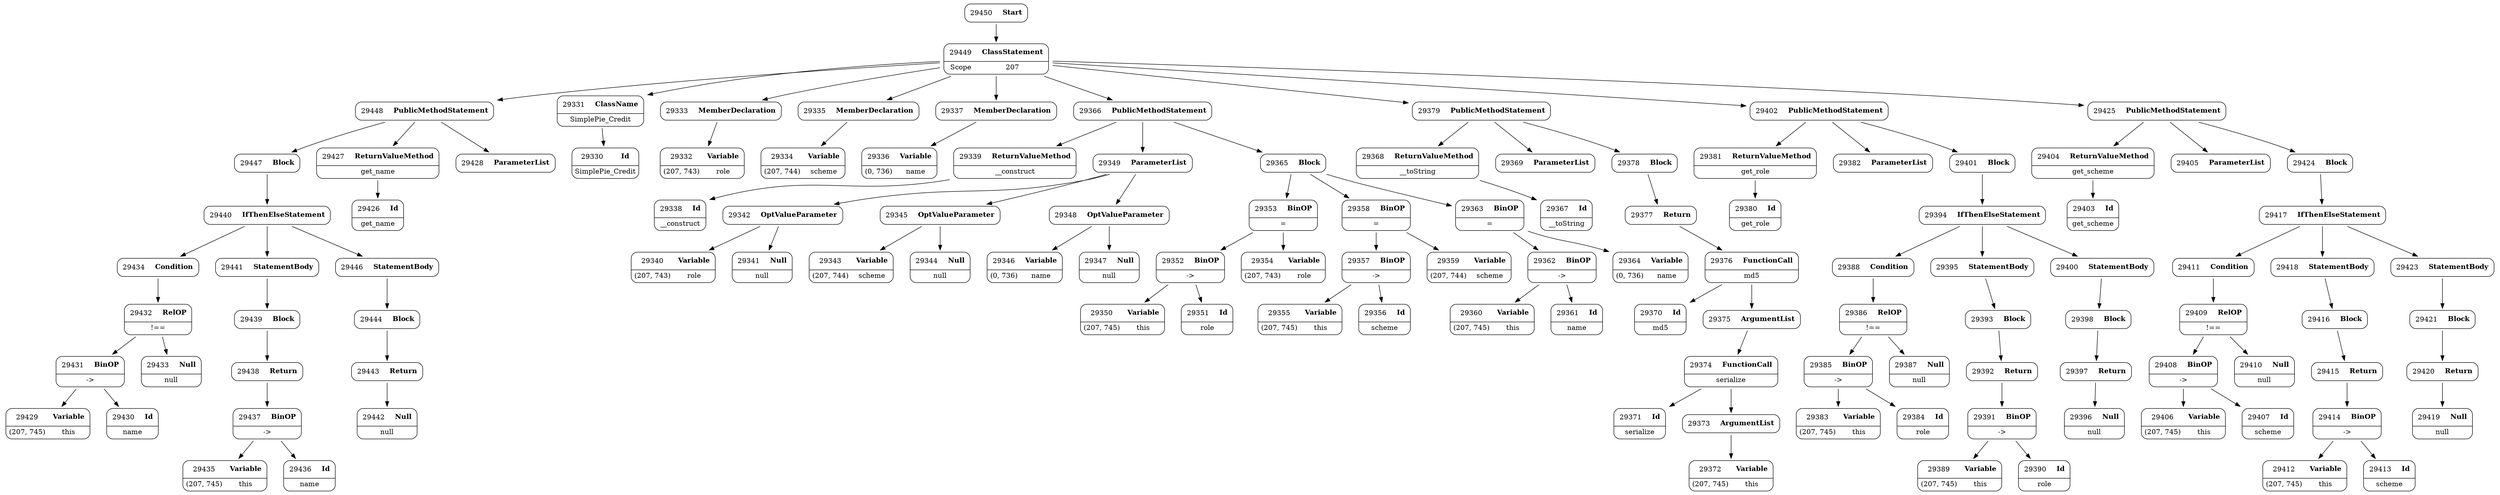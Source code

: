 digraph ast {
node [shape=none];
29440 [label=<<TABLE border='1' cellspacing='0' cellpadding='10' style='rounded' ><TR><TD border='0'>29440</TD><TD border='0'><B>IfThenElseStatement</B></TD></TR></TABLE>>];
29440 -> 29434 [weight=2];
29440 -> 29441 [weight=2];
29440 -> 29446 [weight=2];
29441 [label=<<TABLE border='1' cellspacing='0' cellpadding='10' style='rounded' ><TR><TD border='0'>29441</TD><TD border='0'><B>StatementBody</B></TD></TR></TABLE>>];
29441 -> 29439 [weight=2];
29442 [label=<<TABLE border='1' cellspacing='0' cellpadding='10' style='rounded' ><TR><TD border='0'>29442</TD><TD border='0'><B>Null</B></TD></TR><HR/><TR><TD border='0' cellpadding='5' colspan='2'>null</TD></TR></TABLE>>];
29443 [label=<<TABLE border='1' cellspacing='0' cellpadding='10' style='rounded' ><TR><TD border='0'>29443</TD><TD border='0'><B>Return</B></TD></TR></TABLE>>];
29443 -> 29442 [weight=2];
29444 [label=<<TABLE border='1' cellspacing='0' cellpadding='10' style='rounded' ><TR><TD border='0'>29444</TD><TD border='0'><B>Block</B></TD></TR></TABLE>>];
29444 -> 29443 [weight=2];
29446 [label=<<TABLE border='1' cellspacing='0' cellpadding='10' style='rounded' ><TR><TD border='0'>29446</TD><TD border='0'><B>StatementBody</B></TD></TR></TABLE>>];
29446 -> 29444 [weight=2];
29447 [label=<<TABLE border='1' cellspacing='0' cellpadding='10' style='rounded' ><TR><TD border='0'>29447</TD><TD border='0'><B>Block</B></TD></TR></TABLE>>];
29447 -> 29440 [weight=2];
29448 [label=<<TABLE border='1' cellspacing='0' cellpadding='10' style='rounded' ><TR><TD border='0'>29448</TD><TD border='0'><B>PublicMethodStatement</B></TD></TR></TABLE>>];
29448 -> 29427 [weight=2];
29448 -> 29428 [weight=2];
29448 -> 29447 [weight=2];
29449 [label=<<TABLE border='1' cellspacing='0' cellpadding='10' style='rounded' ><TR><TD border='0'>29449</TD><TD border='0'><B>ClassStatement</B></TD></TR><HR/><TR><TD border='0' cellpadding='5'>Scope</TD><TD border='0' cellpadding='5'>207</TD></TR></TABLE>>];
29449 -> 29331 [weight=2];
29449 -> 29333 [weight=2];
29449 -> 29335 [weight=2];
29449 -> 29337 [weight=2];
29449 -> 29366 [weight=2];
29449 -> 29379 [weight=2];
29449 -> 29402 [weight=2];
29449 -> 29425 [weight=2];
29449 -> 29448 [weight=2];
29450 [label=<<TABLE border='1' cellspacing='0' cellpadding='10' style='rounded' ><TR><TD border='0'>29450</TD><TD border='0'><B>Start</B></TD></TR></TABLE>>];
29450 -> 29449 [weight=2];
29330 [label=<<TABLE border='1' cellspacing='0' cellpadding='10' style='rounded' ><TR><TD border='0'>29330</TD><TD border='0'><B>Id</B></TD></TR><HR/><TR><TD border='0' cellpadding='5' colspan='2'>SimplePie_Credit</TD></TR></TABLE>>];
29331 [label=<<TABLE border='1' cellspacing='0' cellpadding='10' style='rounded' ><TR><TD border='0'>29331</TD><TD border='0'><B>ClassName</B></TD></TR><HR/><TR><TD border='0' cellpadding='5' colspan='2'>SimplePie_Credit</TD></TR></TABLE>>];
29331 -> 29330 [weight=2];
29332 [label=<<TABLE border='1' cellspacing='0' cellpadding='10' style='rounded' ><TR><TD border='0'>29332</TD><TD border='0'><B>Variable</B></TD></TR><HR/><TR><TD border='0' cellpadding='5'>(207, 743)</TD><TD border='0' cellpadding='5'>role</TD></TR></TABLE>>];
29333 [label=<<TABLE border='1' cellspacing='0' cellpadding='10' style='rounded' ><TR><TD border='0'>29333</TD><TD border='0'><B>MemberDeclaration</B></TD></TR></TABLE>>];
29333 -> 29332 [weight=2];
29334 [label=<<TABLE border='1' cellspacing='0' cellpadding='10' style='rounded' ><TR><TD border='0'>29334</TD><TD border='0'><B>Variable</B></TD></TR><HR/><TR><TD border='0' cellpadding='5'>(207, 744)</TD><TD border='0' cellpadding='5'>scheme</TD></TR></TABLE>>];
29335 [label=<<TABLE border='1' cellspacing='0' cellpadding='10' style='rounded' ><TR><TD border='0'>29335</TD><TD border='0'><B>MemberDeclaration</B></TD></TR></TABLE>>];
29335 -> 29334 [weight=2];
29336 [label=<<TABLE border='1' cellspacing='0' cellpadding='10' style='rounded' ><TR><TD border='0'>29336</TD><TD border='0'><B>Variable</B></TD></TR><HR/><TR><TD border='0' cellpadding='5'>(0, 736)</TD><TD border='0' cellpadding='5'>name</TD></TR></TABLE>>];
29337 [label=<<TABLE border='1' cellspacing='0' cellpadding='10' style='rounded' ><TR><TD border='0'>29337</TD><TD border='0'><B>MemberDeclaration</B></TD></TR></TABLE>>];
29337 -> 29336 [weight=2];
29338 [label=<<TABLE border='1' cellspacing='0' cellpadding='10' style='rounded' ><TR><TD border='0'>29338</TD><TD border='0'><B>Id</B></TD></TR><HR/><TR><TD border='0' cellpadding='5' colspan='2'>__construct</TD></TR></TABLE>>];
29339 [label=<<TABLE border='1' cellspacing='0' cellpadding='10' style='rounded' ><TR><TD border='0'>29339</TD><TD border='0'><B>ReturnValueMethod</B></TD></TR><HR/><TR><TD border='0' cellpadding='5' colspan='2'>__construct</TD></TR></TABLE>>];
29339 -> 29338 [weight=2];
29340 [label=<<TABLE border='1' cellspacing='0' cellpadding='10' style='rounded' ><TR><TD border='0'>29340</TD><TD border='0'><B>Variable</B></TD></TR><HR/><TR><TD border='0' cellpadding='5'>(207, 743)</TD><TD border='0' cellpadding='5'>role</TD></TR></TABLE>>];
29341 [label=<<TABLE border='1' cellspacing='0' cellpadding='10' style='rounded' ><TR><TD border='0'>29341</TD><TD border='0'><B>Null</B></TD></TR><HR/><TR><TD border='0' cellpadding='5' colspan='2'>null</TD></TR></TABLE>>];
29342 [label=<<TABLE border='1' cellspacing='0' cellpadding='10' style='rounded' ><TR><TD border='0'>29342</TD><TD border='0'><B>OptValueParameter</B></TD></TR></TABLE>>];
29342 -> 29340 [weight=2];
29342 -> 29341 [weight=2];
29343 [label=<<TABLE border='1' cellspacing='0' cellpadding='10' style='rounded' ><TR><TD border='0'>29343</TD><TD border='0'><B>Variable</B></TD></TR><HR/><TR><TD border='0' cellpadding='5'>(207, 744)</TD><TD border='0' cellpadding='5'>scheme</TD></TR></TABLE>>];
29344 [label=<<TABLE border='1' cellspacing='0' cellpadding='10' style='rounded' ><TR><TD border='0'>29344</TD><TD border='0'><B>Null</B></TD></TR><HR/><TR><TD border='0' cellpadding='5' colspan='2'>null</TD></TR></TABLE>>];
29345 [label=<<TABLE border='1' cellspacing='0' cellpadding='10' style='rounded' ><TR><TD border='0'>29345</TD><TD border='0'><B>OptValueParameter</B></TD></TR></TABLE>>];
29345 -> 29343 [weight=2];
29345 -> 29344 [weight=2];
29346 [label=<<TABLE border='1' cellspacing='0' cellpadding='10' style='rounded' ><TR><TD border='0'>29346</TD><TD border='0'><B>Variable</B></TD></TR><HR/><TR><TD border='0' cellpadding='5'>(0, 736)</TD><TD border='0' cellpadding='5'>name</TD></TR></TABLE>>];
29347 [label=<<TABLE border='1' cellspacing='0' cellpadding='10' style='rounded' ><TR><TD border='0'>29347</TD><TD border='0'><B>Null</B></TD></TR><HR/><TR><TD border='0' cellpadding='5' colspan='2'>null</TD></TR></TABLE>>];
29348 [label=<<TABLE border='1' cellspacing='0' cellpadding='10' style='rounded' ><TR><TD border='0'>29348</TD><TD border='0'><B>OptValueParameter</B></TD></TR></TABLE>>];
29348 -> 29346 [weight=2];
29348 -> 29347 [weight=2];
29349 [label=<<TABLE border='1' cellspacing='0' cellpadding='10' style='rounded' ><TR><TD border='0'>29349</TD><TD border='0'><B>ParameterList</B></TD></TR></TABLE>>];
29349 -> 29342 [weight=2];
29349 -> 29345 [weight=2];
29349 -> 29348 [weight=2];
29350 [label=<<TABLE border='1' cellspacing='0' cellpadding='10' style='rounded' ><TR><TD border='0'>29350</TD><TD border='0'><B>Variable</B></TD></TR><HR/><TR><TD border='0' cellpadding='5'>(207, 745)</TD><TD border='0' cellpadding='5'>this</TD></TR></TABLE>>];
29351 [label=<<TABLE border='1' cellspacing='0' cellpadding='10' style='rounded' ><TR><TD border='0'>29351</TD><TD border='0'><B>Id</B></TD></TR><HR/><TR><TD border='0' cellpadding='5' colspan='2'>role</TD></TR></TABLE>>];
29352 [label=<<TABLE border='1' cellspacing='0' cellpadding='10' style='rounded' ><TR><TD border='0'>29352</TD><TD border='0'><B>BinOP</B></TD></TR><HR/><TR><TD border='0' cellpadding='5' colspan='2'>-&gt;</TD></TR></TABLE>>];
29352 -> 29350 [weight=2];
29352 -> 29351 [weight=2];
29353 [label=<<TABLE border='1' cellspacing='0' cellpadding='10' style='rounded' ><TR><TD border='0'>29353</TD><TD border='0'><B>BinOP</B></TD></TR><HR/><TR><TD border='0' cellpadding='5' colspan='2'>=</TD></TR></TABLE>>];
29353 -> 29352 [weight=2];
29353 -> 29354 [weight=2];
29354 [label=<<TABLE border='1' cellspacing='0' cellpadding='10' style='rounded' ><TR><TD border='0'>29354</TD><TD border='0'><B>Variable</B></TD></TR><HR/><TR><TD border='0' cellpadding='5'>(207, 743)</TD><TD border='0' cellpadding='5'>role</TD></TR></TABLE>>];
29355 [label=<<TABLE border='1' cellspacing='0' cellpadding='10' style='rounded' ><TR><TD border='0'>29355</TD><TD border='0'><B>Variable</B></TD></TR><HR/><TR><TD border='0' cellpadding='5'>(207, 745)</TD><TD border='0' cellpadding='5'>this</TD></TR></TABLE>>];
29356 [label=<<TABLE border='1' cellspacing='0' cellpadding='10' style='rounded' ><TR><TD border='0'>29356</TD><TD border='0'><B>Id</B></TD></TR><HR/><TR><TD border='0' cellpadding='5' colspan='2'>scheme</TD></TR></TABLE>>];
29357 [label=<<TABLE border='1' cellspacing='0' cellpadding='10' style='rounded' ><TR><TD border='0'>29357</TD><TD border='0'><B>BinOP</B></TD></TR><HR/><TR><TD border='0' cellpadding='5' colspan='2'>-&gt;</TD></TR></TABLE>>];
29357 -> 29355 [weight=2];
29357 -> 29356 [weight=2];
29358 [label=<<TABLE border='1' cellspacing='0' cellpadding='10' style='rounded' ><TR><TD border='0'>29358</TD><TD border='0'><B>BinOP</B></TD></TR><HR/><TR><TD border='0' cellpadding='5' colspan='2'>=</TD></TR></TABLE>>];
29358 -> 29357 [weight=2];
29358 -> 29359 [weight=2];
29359 [label=<<TABLE border='1' cellspacing='0' cellpadding='10' style='rounded' ><TR><TD border='0'>29359</TD><TD border='0'><B>Variable</B></TD></TR><HR/><TR><TD border='0' cellpadding='5'>(207, 744)</TD><TD border='0' cellpadding='5'>scheme</TD></TR></TABLE>>];
29360 [label=<<TABLE border='1' cellspacing='0' cellpadding='10' style='rounded' ><TR><TD border='0'>29360</TD><TD border='0'><B>Variable</B></TD></TR><HR/><TR><TD border='0' cellpadding='5'>(207, 745)</TD><TD border='0' cellpadding='5'>this</TD></TR></TABLE>>];
29361 [label=<<TABLE border='1' cellspacing='0' cellpadding='10' style='rounded' ><TR><TD border='0'>29361</TD><TD border='0'><B>Id</B></TD></TR><HR/><TR><TD border='0' cellpadding='5' colspan='2'>name</TD></TR></TABLE>>];
29362 [label=<<TABLE border='1' cellspacing='0' cellpadding='10' style='rounded' ><TR><TD border='0'>29362</TD><TD border='0'><B>BinOP</B></TD></TR><HR/><TR><TD border='0' cellpadding='5' colspan='2'>-&gt;</TD></TR></TABLE>>];
29362 -> 29360 [weight=2];
29362 -> 29361 [weight=2];
29363 [label=<<TABLE border='1' cellspacing='0' cellpadding='10' style='rounded' ><TR><TD border='0'>29363</TD><TD border='0'><B>BinOP</B></TD></TR><HR/><TR><TD border='0' cellpadding='5' colspan='2'>=</TD></TR></TABLE>>];
29363 -> 29362 [weight=2];
29363 -> 29364 [weight=2];
29364 [label=<<TABLE border='1' cellspacing='0' cellpadding='10' style='rounded' ><TR><TD border='0'>29364</TD><TD border='0'><B>Variable</B></TD></TR><HR/><TR><TD border='0' cellpadding='5'>(0, 736)</TD><TD border='0' cellpadding='5'>name</TD></TR></TABLE>>];
29365 [label=<<TABLE border='1' cellspacing='0' cellpadding='10' style='rounded' ><TR><TD border='0'>29365</TD><TD border='0'><B>Block</B></TD></TR></TABLE>>];
29365 -> 29353 [weight=2];
29365 -> 29358 [weight=2];
29365 -> 29363 [weight=2];
29366 [label=<<TABLE border='1' cellspacing='0' cellpadding='10' style='rounded' ><TR><TD border='0'>29366</TD><TD border='0'><B>PublicMethodStatement</B></TD></TR></TABLE>>];
29366 -> 29339 [weight=2];
29366 -> 29349 [weight=2];
29366 -> 29365 [weight=2];
29367 [label=<<TABLE border='1' cellspacing='0' cellpadding='10' style='rounded' ><TR><TD border='0'>29367</TD><TD border='0'><B>Id</B></TD></TR><HR/><TR><TD border='0' cellpadding='5' colspan='2'>__toString</TD></TR></TABLE>>];
29368 [label=<<TABLE border='1' cellspacing='0' cellpadding='10' style='rounded' ><TR><TD border='0'>29368</TD><TD border='0'><B>ReturnValueMethod</B></TD></TR><HR/><TR><TD border='0' cellpadding='5' colspan='2'>__toString</TD></TR></TABLE>>];
29368 -> 29367 [weight=2];
29369 [label=<<TABLE border='1' cellspacing='0' cellpadding='10' style='rounded' ><TR><TD border='0'>29369</TD><TD border='0'><B>ParameterList</B></TD></TR></TABLE>>];
29370 [label=<<TABLE border='1' cellspacing='0' cellpadding='10' style='rounded' ><TR><TD border='0'>29370</TD><TD border='0'><B>Id</B></TD></TR><HR/><TR><TD border='0' cellpadding='5' colspan='2'>md5</TD></TR></TABLE>>];
29371 [label=<<TABLE border='1' cellspacing='0' cellpadding='10' style='rounded' ><TR><TD border='0'>29371</TD><TD border='0'><B>Id</B></TD></TR><HR/><TR><TD border='0' cellpadding='5' colspan='2'>serialize</TD></TR></TABLE>>];
29372 [label=<<TABLE border='1' cellspacing='0' cellpadding='10' style='rounded' ><TR><TD border='0'>29372</TD><TD border='0'><B>Variable</B></TD></TR><HR/><TR><TD border='0' cellpadding='5'>(207, 745)</TD><TD border='0' cellpadding='5'>this</TD></TR></TABLE>>];
29373 [label=<<TABLE border='1' cellspacing='0' cellpadding='10' style='rounded' ><TR><TD border='0'>29373</TD><TD border='0'><B>ArgumentList</B></TD></TR></TABLE>>];
29373 -> 29372 [weight=2];
29374 [label=<<TABLE border='1' cellspacing='0' cellpadding='10' style='rounded' ><TR><TD border='0'>29374</TD><TD border='0'><B>FunctionCall</B></TD></TR><HR/><TR><TD border='0' cellpadding='5' colspan='2'>serialize</TD></TR></TABLE>>];
29374 -> 29371 [weight=2];
29374 -> 29373 [weight=2];
29375 [label=<<TABLE border='1' cellspacing='0' cellpadding='10' style='rounded' ><TR><TD border='0'>29375</TD><TD border='0'><B>ArgumentList</B></TD></TR></TABLE>>];
29375 -> 29374 [weight=2];
29376 [label=<<TABLE border='1' cellspacing='0' cellpadding='10' style='rounded' ><TR><TD border='0'>29376</TD><TD border='0'><B>FunctionCall</B></TD></TR><HR/><TR><TD border='0' cellpadding='5' colspan='2'>md5</TD></TR></TABLE>>];
29376 -> 29370 [weight=2];
29376 -> 29375 [weight=2];
29377 [label=<<TABLE border='1' cellspacing='0' cellpadding='10' style='rounded' ><TR><TD border='0'>29377</TD><TD border='0'><B>Return</B></TD></TR></TABLE>>];
29377 -> 29376 [weight=2];
29378 [label=<<TABLE border='1' cellspacing='0' cellpadding='10' style='rounded' ><TR><TD border='0'>29378</TD><TD border='0'><B>Block</B></TD></TR></TABLE>>];
29378 -> 29377 [weight=2];
29379 [label=<<TABLE border='1' cellspacing='0' cellpadding='10' style='rounded' ><TR><TD border='0'>29379</TD><TD border='0'><B>PublicMethodStatement</B></TD></TR></TABLE>>];
29379 -> 29368 [weight=2];
29379 -> 29369 [weight=2];
29379 -> 29378 [weight=2];
29380 [label=<<TABLE border='1' cellspacing='0' cellpadding='10' style='rounded' ><TR><TD border='0'>29380</TD><TD border='0'><B>Id</B></TD></TR><HR/><TR><TD border='0' cellpadding='5' colspan='2'>get_role</TD></TR></TABLE>>];
29381 [label=<<TABLE border='1' cellspacing='0' cellpadding='10' style='rounded' ><TR><TD border='0'>29381</TD><TD border='0'><B>ReturnValueMethod</B></TD></TR><HR/><TR><TD border='0' cellpadding='5' colspan='2'>get_role</TD></TR></TABLE>>];
29381 -> 29380 [weight=2];
29382 [label=<<TABLE border='1' cellspacing='0' cellpadding='10' style='rounded' ><TR><TD border='0'>29382</TD><TD border='0'><B>ParameterList</B></TD></TR></TABLE>>];
29383 [label=<<TABLE border='1' cellspacing='0' cellpadding='10' style='rounded' ><TR><TD border='0'>29383</TD><TD border='0'><B>Variable</B></TD></TR><HR/><TR><TD border='0' cellpadding='5'>(207, 745)</TD><TD border='0' cellpadding='5'>this</TD></TR></TABLE>>];
29384 [label=<<TABLE border='1' cellspacing='0' cellpadding='10' style='rounded' ><TR><TD border='0'>29384</TD><TD border='0'><B>Id</B></TD></TR><HR/><TR><TD border='0' cellpadding='5' colspan='2'>role</TD></TR></TABLE>>];
29385 [label=<<TABLE border='1' cellspacing='0' cellpadding='10' style='rounded' ><TR><TD border='0'>29385</TD><TD border='0'><B>BinOP</B></TD></TR><HR/><TR><TD border='0' cellpadding='5' colspan='2'>-&gt;</TD></TR></TABLE>>];
29385 -> 29383 [weight=2];
29385 -> 29384 [weight=2];
29386 [label=<<TABLE border='1' cellspacing='0' cellpadding='10' style='rounded' ><TR><TD border='0'>29386</TD><TD border='0'><B>RelOP</B></TD></TR><HR/><TR><TD border='0' cellpadding='5' colspan='2'>!==</TD></TR></TABLE>>];
29386 -> 29385 [weight=2];
29386 -> 29387 [weight=2];
29387 [label=<<TABLE border='1' cellspacing='0' cellpadding='10' style='rounded' ><TR><TD border='0'>29387</TD><TD border='0'><B>Null</B></TD></TR><HR/><TR><TD border='0' cellpadding='5' colspan='2'>null</TD></TR></TABLE>>];
29388 [label=<<TABLE border='1' cellspacing='0' cellpadding='10' style='rounded' ><TR><TD border='0'>29388</TD><TD border='0'><B>Condition</B></TD></TR></TABLE>>];
29388 -> 29386 [weight=2];
29389 [label=<<TABLE border='1' cellspacing='0' cellpadding='10' style='rounded' ><TR><TD border='0'>29389</TD><TD border='0'><B>Variable</B></TD></TR><HR/><TR><TD border='0' cellpadding='5'>(207, 745)</TD><TD border='0' cellpadding='5'>this</TD></TR></TABLE>>];
29390 [label=<<TABLE border='1' cellspacing='0' cellpadding='10' style='rounded' ><TR><TD border='0'>29390</TD><TD border='0'><B>Id</B></TD></TR><HR/><TR><TD border='0' cellpadding='5' colspan='2'>role</TD></TR></TABLE>>];
29391 [label=<<TABLE border='1' cellspacing='0' cellpadding='10' style='rounded' ><TR><TD border='0'>29391</TD><TD border='0'><B>BinOP</B></TD></TR><HR/><TR><TD border='0' cellpadding='5' colspan='2'>-&gt;</TD></TR></TABLE>>];
29391 -> 29389 [weight=2];
29391 -> 29390 [weight=2];
29392 [label=<<TABLE border='1' cellspacing='0' cellpadding='10' style='rounded' ><TR><TD border='0'>29392</TD><TD border='0'><B>Return</B></TD></TR></TABLE>>];
29392 -> 29391 [weight=2];
29393 [label=<<TABLE border='1' cellspacing='0' cellpadding='10' style='rounded' ><TR><TD border='0'>29393</TD><TD border='0'><B>Block</B></TD></TR></TABLE>>];
29393 -> 29392 [weight=2];
29394 [label=<<TABLE border='1' cellspacing='0' cellpadding='10' style='rounded' ><TR><TD border='0'>29394</TD><TD border='0'><B>IfThenElseStatement</B></TD></TR></TABLE>>];
29394 -> 29388 [weight=2];
29394 -> 29395 [weight=2];
29394 -> 29400 [weight=2];
29395 [label=<<TABLE border='1' cellspacing='0' cellpadding='10' style='rounded' ><TR><TD border='0'>29395</TD><TD border='0'><B>StatementBody</B></TD></TR></TABLE>>];
29395 -> 29393 [weight=2];
29396 [label=<<TABLE border='1' cellspacing='0' cellpadding='10' style='rounded' ><TR><TD border='0'>29396</TD><TD border='0'><B>Null</B></TD></TR><HR/><TR><TD border='0' cellpadding='5' colspan='2'>null</TD></TR></TABLE>>];
29397 [label=<<TABLE border='1' cellspacing='0' cellpadding='10' style='rounded' ><TR><TD border='0'>29397</TD><TD border='0'><B>Return</B></TD></TR></TABLE>>];
29397 -> 29396 [weight=2];
29398 [label=<<TABLE border='1' cellspacing='0' cellpadding='10' style='rounded' ><TR><TD border='0'>29398</TD><TD border='0'><B>Block</B></TD></TR></TABLE>>];
29398 -> 29397 [weight=2];
29400 [label=<<TABLE border='1' cellspacing='0' cellpadding='10' style='rounded' ><TR><TD border='0'>29400</TD><TD border='0'><B>StatementBody</B></TD></TR></TABLE>>];
29400 -> 29398 [weight=2];
29401 [label=<<TABLE border='1' cellspacing='0' cellpadding='10' style='rounded' ><TR><TD border='0'>29401</TD><TD border='0'><B>Block</B></TD></TR></TABLE>>];
29401 -> 29394 [weight=2];
29402 [label=<<TABLE border='1' cellspacing='0' cellpadding='10' style='rounded' ><TR><TD border='0'>29402</TD><TD border='0'><B>PublicMethodStatement</B></TD></TR></TABLE>>];
29402 -> 29381 [weight=2];
29402 -> 29382 [weight=2];
29402 -> 29401 [weight=2];
29403 [label=<<TABLE border='1' cellspacing='0' cellpadding='10' style='rounded' ><TR><TD border='0'>29403</TD><TD border='0'><B>Id</B></TD></TR><HR/><TR><TD border='0' cellpadding='5' colspan='2'>get_scheme</TD></TR></TABLE>>];
29404 [label=<<TABLE border='1' cellspacing='0' cellpadding='10' style='rounded' ><TR><TD border='0'>29404</TD><TD border='0'><B>ReturnValueMethod</B></TD></TR><HR/><TR><TD border='0' cellpadding='5' colspan='2'>get_scheme</TD></TR></TABLE>>];
29404 -> 29403 [weight=2];
29405 [label=<<TABLE border='1' cellspacing='0' cellpadding='10' style='rounded' ><TR><TD border='0'>29405</TD><TD border='0'><B>ParameterList</B></TD></TR></TABLE>>];
29406 [label=<<TABLE border='1' cellspacing='0' cellpadding='10' style='rounded' ><TR><TD border='0'>29406</TD><TD border='0'><B>Variable</B></TD></TR><HR/><TR><TD border='0' cellpadding='5'>(207, 745)</TD><TD border='0' cellpadding='5'>this</TD></TR></TABLE>>];
29407 [label=<<TABLE border='1' cellspacing='0' cellpadding='10' style='rounded' ><TR><TD border='0'>29407</TD><TD border='0'><B>Id</B></TD></TR><HR/><TR><TD border='0' cellpadding='5' colspan='2'>scheme</TD></TR></TABLE>>];
29408 [label=<<TABLE border='1' cellspacing='0' cellpadding='10' style='rounded' ><TR><TD border='0'>29408</TD><TD border='0'><B>BinOP</B></TD></TR><HR/><TR><TD border='0' cellpadding='5' colspan='2'>-&gt;</TD></TR></TABLE>>];
29408 -> 29406 [weight=2];
29408 -> 29407 [weight=2];
29409 [label=<<TABLE border='1' cellspacing='0' cellpadding='10' style='rounded' ><TR><TD border='0'>29409</TD><TD border='0'><B>RelOP</B></TD></TR><HR/><TR><TD border='0' cellpadding='5' colspan='2'>!==</TD></TR></TABLE>>];
29409 -> 29408 [weight=2];
29409 -> 29410 [weight=2];
29410 [label=<<TABLE border='1' cellspacing='0' cellpadding='10' style='rounded' ><TR><TD border='0'>29410</TD><TD border='0'><B>Null</B></TD></TR><HR/><TR><TD border='0' cellpadding='5' colspan='2'>null</TD></TR></TABLE>>];
29411 [label=<<TABLE border='1' cellspacing='0' cellpadding='10' style='rounded' ><TR><TD border='0'>29411</TD><TD border='0'><B>Condition</B></TD></TR></TABLE>>];
29411 -> 29409 [weight=2];
29412 [label=<<TABLE border='1' cellspacing='0' cellpadding='10' style='rounded' ><TR><TD border='0'>29412</TD><TD border='0'><B>Variable</B></TD></TR><HR/><TR><TD border='0' cellpadding='5'>(207, 745)</TD><TD border='0' cellpadding='5'>this</TD></TR></TABLE>>];
29413 [label=<<TABLE border='1' cellspacing='0' cellpadding='10' style='rounded' ><TR><TD border='0'>29413</TD><TD border='0'><B>Id</B></TD></TR><HR/><TR><TD border='0' cellpadding='5' colspan='2'>scheme</TD></TR></TABLE>>];
29414 [label=<<TABLE border='1' cellspacing='0' cellpadding='10' style='rounded' ><TR><TD border='0'>29414</TD><TD border='0'><B>BinOP</B></TD></TR><HR/><TR><TD border='0' cellpadding='5' colspan='2'>-&gt;</TD></TR></TABLE>>];
29414 -> 29412 [weight=2];
29414 -> 29413 [weight=2];
29415 [label=<<TABLE border='1' cellspacing='0' cellpadding='10' style='rounded' ><TR><TD border='0'>29415</TD><TD border='0'><B>Return</B></TD></TR></TABLE>>];
29415 -> 29414 [weight=2];
29416 [label=<<TABLE border='1' cellspacing='0' cellpadding='10' style='rounded' ><TR><TD border='0'>29416</TD><TD border='0'><B>Block</B></TD></TR></TABLE>>];
29416 -> 29415 [weight=2];
29417 [label=<<TABLE border='1' cellspacing='0' cellpadding='10' style='rounded' ><TR><TD border='0'>29417</TD><TD border='0'><B>IfThenElseStatement</B></TD></TR></TABLE>>];
29417 -> 29411 [weight=2];
29417 -> 29418 [weight=2];
29417 -> 29423 [weight=2];
29418 [label=<<TABLE border='1' cellspacing='0' cellpadding='10' style='rounded' ><TR><TD border='0'>29418</TD><TD border='0'><B>StatementBody</B></TD></TR></TABLE>>];
29418 -> 29416 [weight=2];
29419 [label=<<TABLE border='1' cellspacing='0' cellpadding='10' style='rounded' ><TR><TD border='0'>29419</TD><TD border='0'><B>Null</B></TD></TR><HR/><TR><TD border='0' cellpadding='5' colspan='2'>null</TD></TR></TABLE>>];
29420 [label=<<TABLE border='1' cellspacing='0' cellpadding='10' style='rounded' ><TR><TD border='0'>29420</TD><TD border='0'><B>Return</B></TD></TR></TABLE>>];
29420 -> 29419 [weight=2];
29421 [label=<<TABLE border='1' cellspacing='0' cellpadding='10' style='rounded' ><TR><TD border='0'>29421</TD><TD border='0'><B>Block</B></TD></TR></TABLE>>];
29421 -> 29420 [weight=2];
29423 [label=<<TABLE border='1' cellspacing='0' cellpadding='10' style='rounded' ><TR><TD border='0'>29423</TD><TD border='0'><B>StatementBody</B></TD></TR></TABLE>>];
29423 -> 29421 [weight=2];
29424 [label=<<TABLE border='1' cellspacing='0' cellpadding='10' style='rounded' ><TR><TD border='0'>29424</TD><TD border='0'><B>Block</B></TD></TR></TABLE>>];
29424 -> 29417 [weight=2];
29425 [label=<<TABLE border='1' cellspacing='0' cellpadding='10' style='rounded' ><TR><TD border='0'>29425</TD><TD border='0'><B>PublicMethodStatement</B></TD></TR></TABLE>>];
29425 -> 29404 [weight=2];
29425 -> 29405 [weight=2];
29425 -> 29424 [weight=2];
29426 [label=<<TABLE border='1' cellspacing='0' cellpadding='10' style='rounded' ><TR><TD border='0'>29426</TD><TD border='0'><B>Id</B></TD></TR><HR/><TR><TD border='0' cellpadding='5' colspan='2'>get_name</TD></TR></TABLE>>];
29427 [label=<<TABLE border='1' cellspacing='0' cellpadding='10' style='rounded' ><TR><TD border='0'>29427</TD><TD border='0'><B>ReturnValueMethod</B></TD></TR><HR/><TR><TD border='0' cellpadding='5' colspan='2'>get_name</TD></TR></TABLE>>];
29427 -> 29426 [weight=2];
29428 [label=<<TABLE border='1' cellspacing='0' cellpadding='10' style='rounded' ><TR><TD border='0'>29428</TD><TD border='0'><B>ParameterList</B></TD></TR></TABLE>>];
29429 [label=<<TABLE border='1' cellspacing='0' cellpadding='10' style='rounded' ><TR><TD border='0'>29429</TD><TD border='0'><B>Variable</B></TD></TR><HR/><TR><TD border='0' cellpadding='5'>(207, 745)</TD><TD border='0' cellpadding='5'>this</TD></TR></TABLE>>];
29430 [label=<<TABLE border='1' cellspacing='0' cellpadding='10' style='rounded' ><TR><TD border='0'>29430</TD><TD border='0'><B>Id</B></TD></TR><HR/><TR><TD border='0' cellpadding='5' colspan='2'>name</TD></TR></TABLE>>];
29431 [label=<<TABLE border='1' cellspacing='0' cellpadding='10' style='rounded' ><TR><TD border='0'>29431</TD><TD border='0'><B>BinOP</B></TD></TR><HR/><TR><TD border='0' cellpadding='5' colspan='2'>-&gt;</TD></TR></TABLE>>];
29431 -> 29429 [weight=2];
29431 -> 29430 [weight=2];
29432 [label=<<TABLE border='1' cellspacing='0' cellpadding='10' style='rounded' ><TR><TD border='0'>29432</TD><TD border='0'><B>RelOP</B></TD></TR><HR/><TR><TD border='0' cellpadding='5' colspan='2'>!==</TD></TR></TABLE>>];
29432 -> 29431 [weight=2];
29432 -> 29433 [weight=2];
29433 [label=<<TABLE border='1' cellspacing='0' cellpadding='10' style='rounded' ><TR><TD border='0'>29433</TD><TD border='0'><B>Null</B></TD></TR><HR/><TR><TD border='0' cellpadding='5' colspan='2'>null</TD></TR></TABLE>>];
29434 [label=<<TABLE border='1' cellspacing='0' cellpadding='10' style='rounded' ><TR><TD border='0'>29434</TD><TD border='0'><B>Condition</B></TD></TR></TABLE>>];
29434 -> 29432 [weight=2];
29435 [label=<<TABLE border='1' cellspacing='0' cellpadding='10' style='rounded' ><TR><TD border='0'>29435</TD><TD border='0'><B>Variable</B></TD></TR><HR/><TR><TD border='0' cellpadding='5'>(207, 745)</TD><TD border='0' cellpadding='5'>this</TD></TR></TABLE>>];
29436 [label=<<TABLE border='1' cellspacing='0' cellpadding='10' style='rounded' ><TR><TD border='0'>29436</TD><TD border='0'><B>Id</B></TD></TR><HR/><TR><TD border='0' cellpadding='5' colspan='2'>name</TD></TR></TABLE>>];
29437 [label=<<TABLE border='1' cellspacing='0' cellpadding='10' style='rounded' ><TR><TD border='0'>29437</TD><TD border='0'><B>BinOP</B></TD></TR><HR/><TR><TD border='0' cellpadding='5' colspan='2'>-&gt;</TD></TR></TABLE>>];
29437 -> 29435 [weight=2];
29437 -> 29436 [weight=2];
29438 [label=<<TABLE border='1' cellspacing='0' cellpadding='10' style='rounded' ><TR><TD border='0'>29438</TD><TD border='0'><B>Return</B></TD></TR></TABLE>>];
29438 -> 29437 [weight=2];
29439 [label=<<TABLE border='1' cellspacing='0' cellpadding='10' style='rounded' ><TR><TD border='0'>29439</TD><TD border='0'><B>Block</B></TD></TR></TABLE>>];
29439 -> 29438 [weight=2];
}
